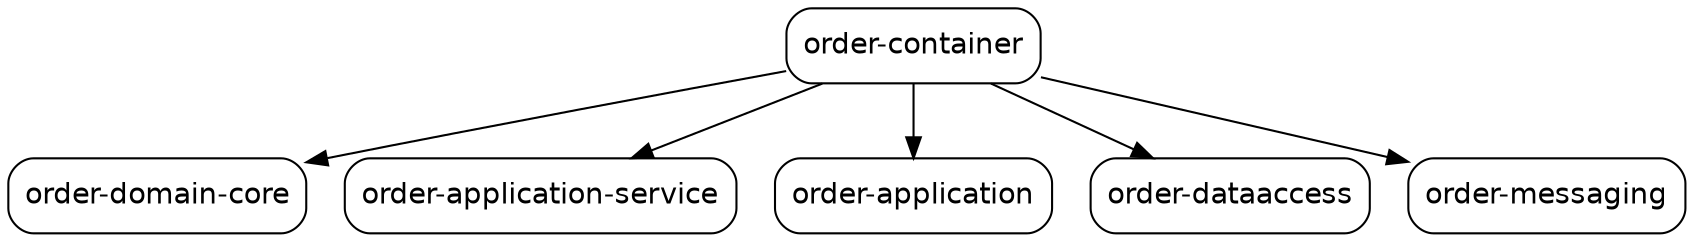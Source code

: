 digraph "order-container" {
  node [shape="box",style="rounded",fontname="Helvetica",fontsize="14"]
  edge [fontsize="10",fontname="Helvetica"]

  // Node Definitions:
  "com.anderws.food.ordering.system:order-container:jar"[label=<order-container>]
  "com.anderws.food.ordering.system:order-domain-core:jar"[label=<order-domain-core>]
  "com.anderws.food.ordering.system:order-application-service:jar"[label=<order-application-service>]
  "com.anderws.food.ordering.system:order-application:jar"[label=<order-application>]
  "com.anderws.food.ordering.system:order-dataaccess:jar"[label=<order-dataaccess>]
  "com.anderws.food.ordering.system:order-messaging:jar"[label=<order-messaging>]

  // Edge Definitions:
  "com.anderws.food.ordering.system:order-container:jar" -> "com.anderws.food.ordering.system:order-domain-core:jar"
  "com.anderws.food.ordering.system:order-container:jar" -> "com.anderws.food.ordering.system:order-application-service:jar"
  "com.anderws.food.ordering.system:order-container:jar" -> "com.anderws.food.ordering.system:order-application:jar"
  "com.anderws.food.ordering.system:order-container:jar" -> "com.anderws.food.ordering.system:order-dataaccess:jar"
  "com.anderws.food.ordering.system:order-container:jar" -> "com.anderws.food.ordering.system:order-messaging:jar"
}